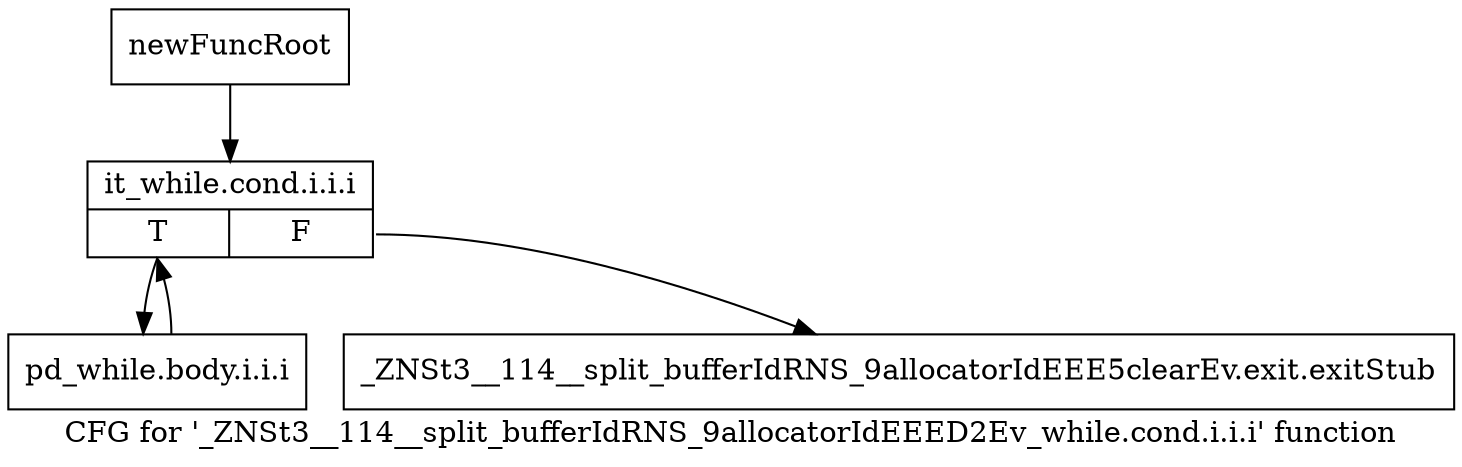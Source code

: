 digraph "CFG for '_ZNSt3__114__split_bufferIdRNS_9allocatorIdEEED2Ev_while.cond.i.i.i' function" {
	label="CFG for '_ZNSt3__114__split_bufferIdRNS_9allocatorIdEEED2Ev_while.cond.i.i.i' function";

	Node0x8b6c6f0 [shape=record,label="{newFuncRoot}"];
	Node0x8b6c6f0 -> Node0x8b6c790;
	Node0x8b6c740 [shape=record,label="{_ZNSt3__114__split_bufferIdRNS_9allocatorIdEEE5clearEv.exit.exitStub}"];
	Node0x8b6c790 [shape=record,label="{it_while.cond.i.i.i|{<s0>T|<s1>F}}"];
	Node0x8b6c790:s0 -> Node0x8b6c7e0;
	Node0x8b6c790:s1 -> Node0x8b6c740;
	Node0x8b6c7e0 [shape=record,label="{pd_while.body.i.i.i}"];
	Node0x8b6c7e0 -> Node0x8b6c790;
}
